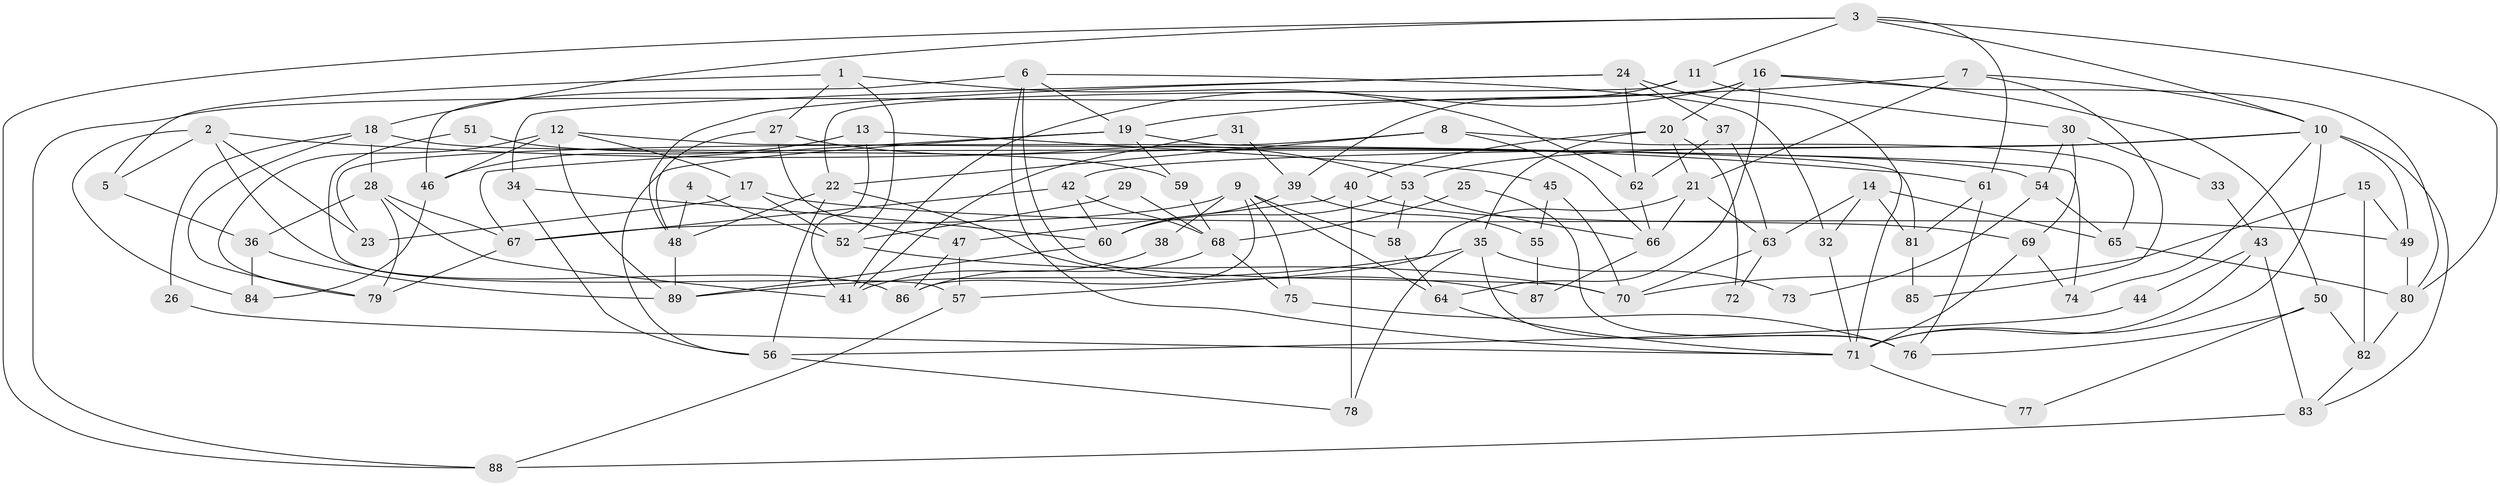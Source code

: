 // Generated by graph-tools (version 1.1) at 2025/50/03/09/25 04:50:46]
// undirected, 89 vertices, 178 edges
graph export_dot {
graph [start="1"]
  node [color=gray90,style=filled];
  1;
  2;
  3;
  4;
  5;
  6;
  7;
  8;
  9;
  10;
  11;
  12;
  13;
  14;
  15;
  16;
  17;
  18;
  19;
  20;
  21;
  22;
  23;
  24;
  25;
  26;
  27;
  28;
  29;
  30;
  31;
  32;
  33;
  34;
  35;
  36;
  37;
  38;
  39;
  40;
  41;
  42;
  43;
  44;
  45;
  46;
  47;
  48;
  49;
  50;
  51;
  52;
  53;
  54;
  55;
  56;
  57;
  58;
  59;
  60;
  61;
  62;
  63;
  64;
  65;
  66;
  67;
  68;
  69;
  70;
  71;
  72;
  73;
  74;
  75;
  76;
  77;
  78;
  79;
  80;
  81;
  82;
  83;
  84;
  85;
  86;
  87;
  88;
  89;
  1 -- 62;
  1 -- 27;
  1 -- 5;
  1 -- 52;
  2 -- 61;
  2 -- 5;
  2 -- 23;
  2 -- 84;
  2 -- 86;
  3 -- 10;
  3 -- 18;
  3 -- 11;
  3 -- 61;
  3 -- 80;
  3 -- 88;
  4 -- 48;
  4 -- 52;
  5 -- 36;
  6 -- 46;
  6 -- 71;
  6 -- 19;
  6 -- 32;
  6 -- 70;
  7 -- 19;
  7 -- 21;
  7 -- 10;
  7 -- 85;
  8 -- 65;
  8 -- 23;
  8 -- 22;
  8 -- 66;
  9 -- 86;
  9 -- 58;
  9 -- 38;
  9 -- 64;
  9 -- 67;
  9 -- 75;
  10 -- 74;
  10 -- 42;
  10 -- 49;
  10 -- 53;
  10 -- 71;
  10 -- 83;
  11 -- 22;
  11 -- 30;
  11 -- 39;
  12 -- 89;
  12 -- 17;
  12 -- 46;
  12 -- 74;
  12 -- 79;
  13 -- 41;
  13 -- 46;
  13 -- 45;
  14 -- 32;
  14 -- 63;
  14 -- 65;
  14 -- 81;
  15 -- 49;
  15 -- 70;
  15 -- 82;
  16 -- 20;
  16 -- 88;
  16 -- 41;
  16 -- 50;
  16 -- 64;
  16 -- 80;
  17 -- 49;
  17 -- 52;
  17 -- 23;
  18 -- 79;
  18 -- 28;
  18 -- 26;
  18 -- 54;
  19 -- 56;
  19 -- 59;
  19 -- 67;
  19 -- 81;
  20 -- 40;
  20 -- 21;
  20 -- 35;
  20 -- 72;
  21 -- 66;
  21 -- 63;
  21 -- 57;
  22 -- 48;
  22 -- 56;
  22 -- 87;
  24 -- 34;
  24 -- 71;
  24 -- 37;
  24 -- 48;
  24 -- 62;
  25 -- 68;
  25 -- 76;
  26 -- 71;
  27 -- 47;
  27 -- 48;
  27 -- 53;
  28 -- 67;
  28 -- 79;
  28 -- 36;
  28 -- 41;
  29 -- 68;
  29 -- 52;
  30 -- 54;
  30 -- 33;
  30 -- 69;
  31 -- 39;
  31 -- 41;
  32 -- 71;
  33 -- 43;
  34 -- 56;
  34 -- 60;
  35 -- 76;
  35 -- 73;
  35 -- 78;
  35 -- 89;
  36 -- 89;
  36 -- 84;
  37 -- 62;
  37 -- 63;
  38 -- 41;
  39 -- 60;
  39 -- 55;
  40 -- 47;
  40 -- 69;
  40 -- 78;
  42 -- 67;
  42 -- 60;
  42 -- 68;
  43 -- 71;
  43 -- 83;
  43 -- 44;
  44 -- 56;
  45 -- 55;
  45 -- 70;
  46 -- 84;
  47 -- 86;
  47 -- 57;
  48 -- 89;
  49 -- 80;
  50 -- 82;
  50 -- 76;
  50 -- 77;
  51 -- 57;
  51 -- 59;
  52 -- 70;
  53 -- 58;
  53 -- 60;
  53 -- 66;
  54 -- 65;
  54 -- 73;
  55 -- 87;
  56 -- 78;
  57 -- 88;
  58 -- 64;
  59 -- 68;
  60 -- 89;
  61 -- 81;
  61 -- 76;
  62 -- 66;
  63 -- 70;
  63 -- 72;
  64 -- 71;
  65 -- 80;
  66 -- 87;
  67 -- 79;
  68 -- 75;
  68 -- 86;
  69 -- 71;
  69 -- 74;
  71 -- 77;
  75 -- 76;
  80 -- 82;
  81 -- 85;
  82 -- 83;
  83 -- 88;
}
